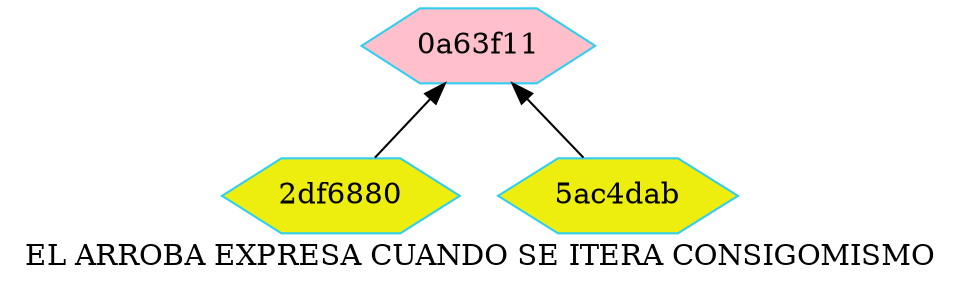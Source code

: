 digraph G
{label="EL ARROBA EXPRESA CUANDO SE ITERA CONSIGOMISMO"
        node[shape = hexagon]
        node[style = filled]
        node[fillcolor = "#EEEEE"]
        node[color = "#EEEEE"]
        node[color = "#31CEF0"]
        rankdir=BT;

"2df6880" -> "0a63f11"
"5ac4dab" -> "0a63f11"
"0a63f11"[fillcolor="pink"] 
}
